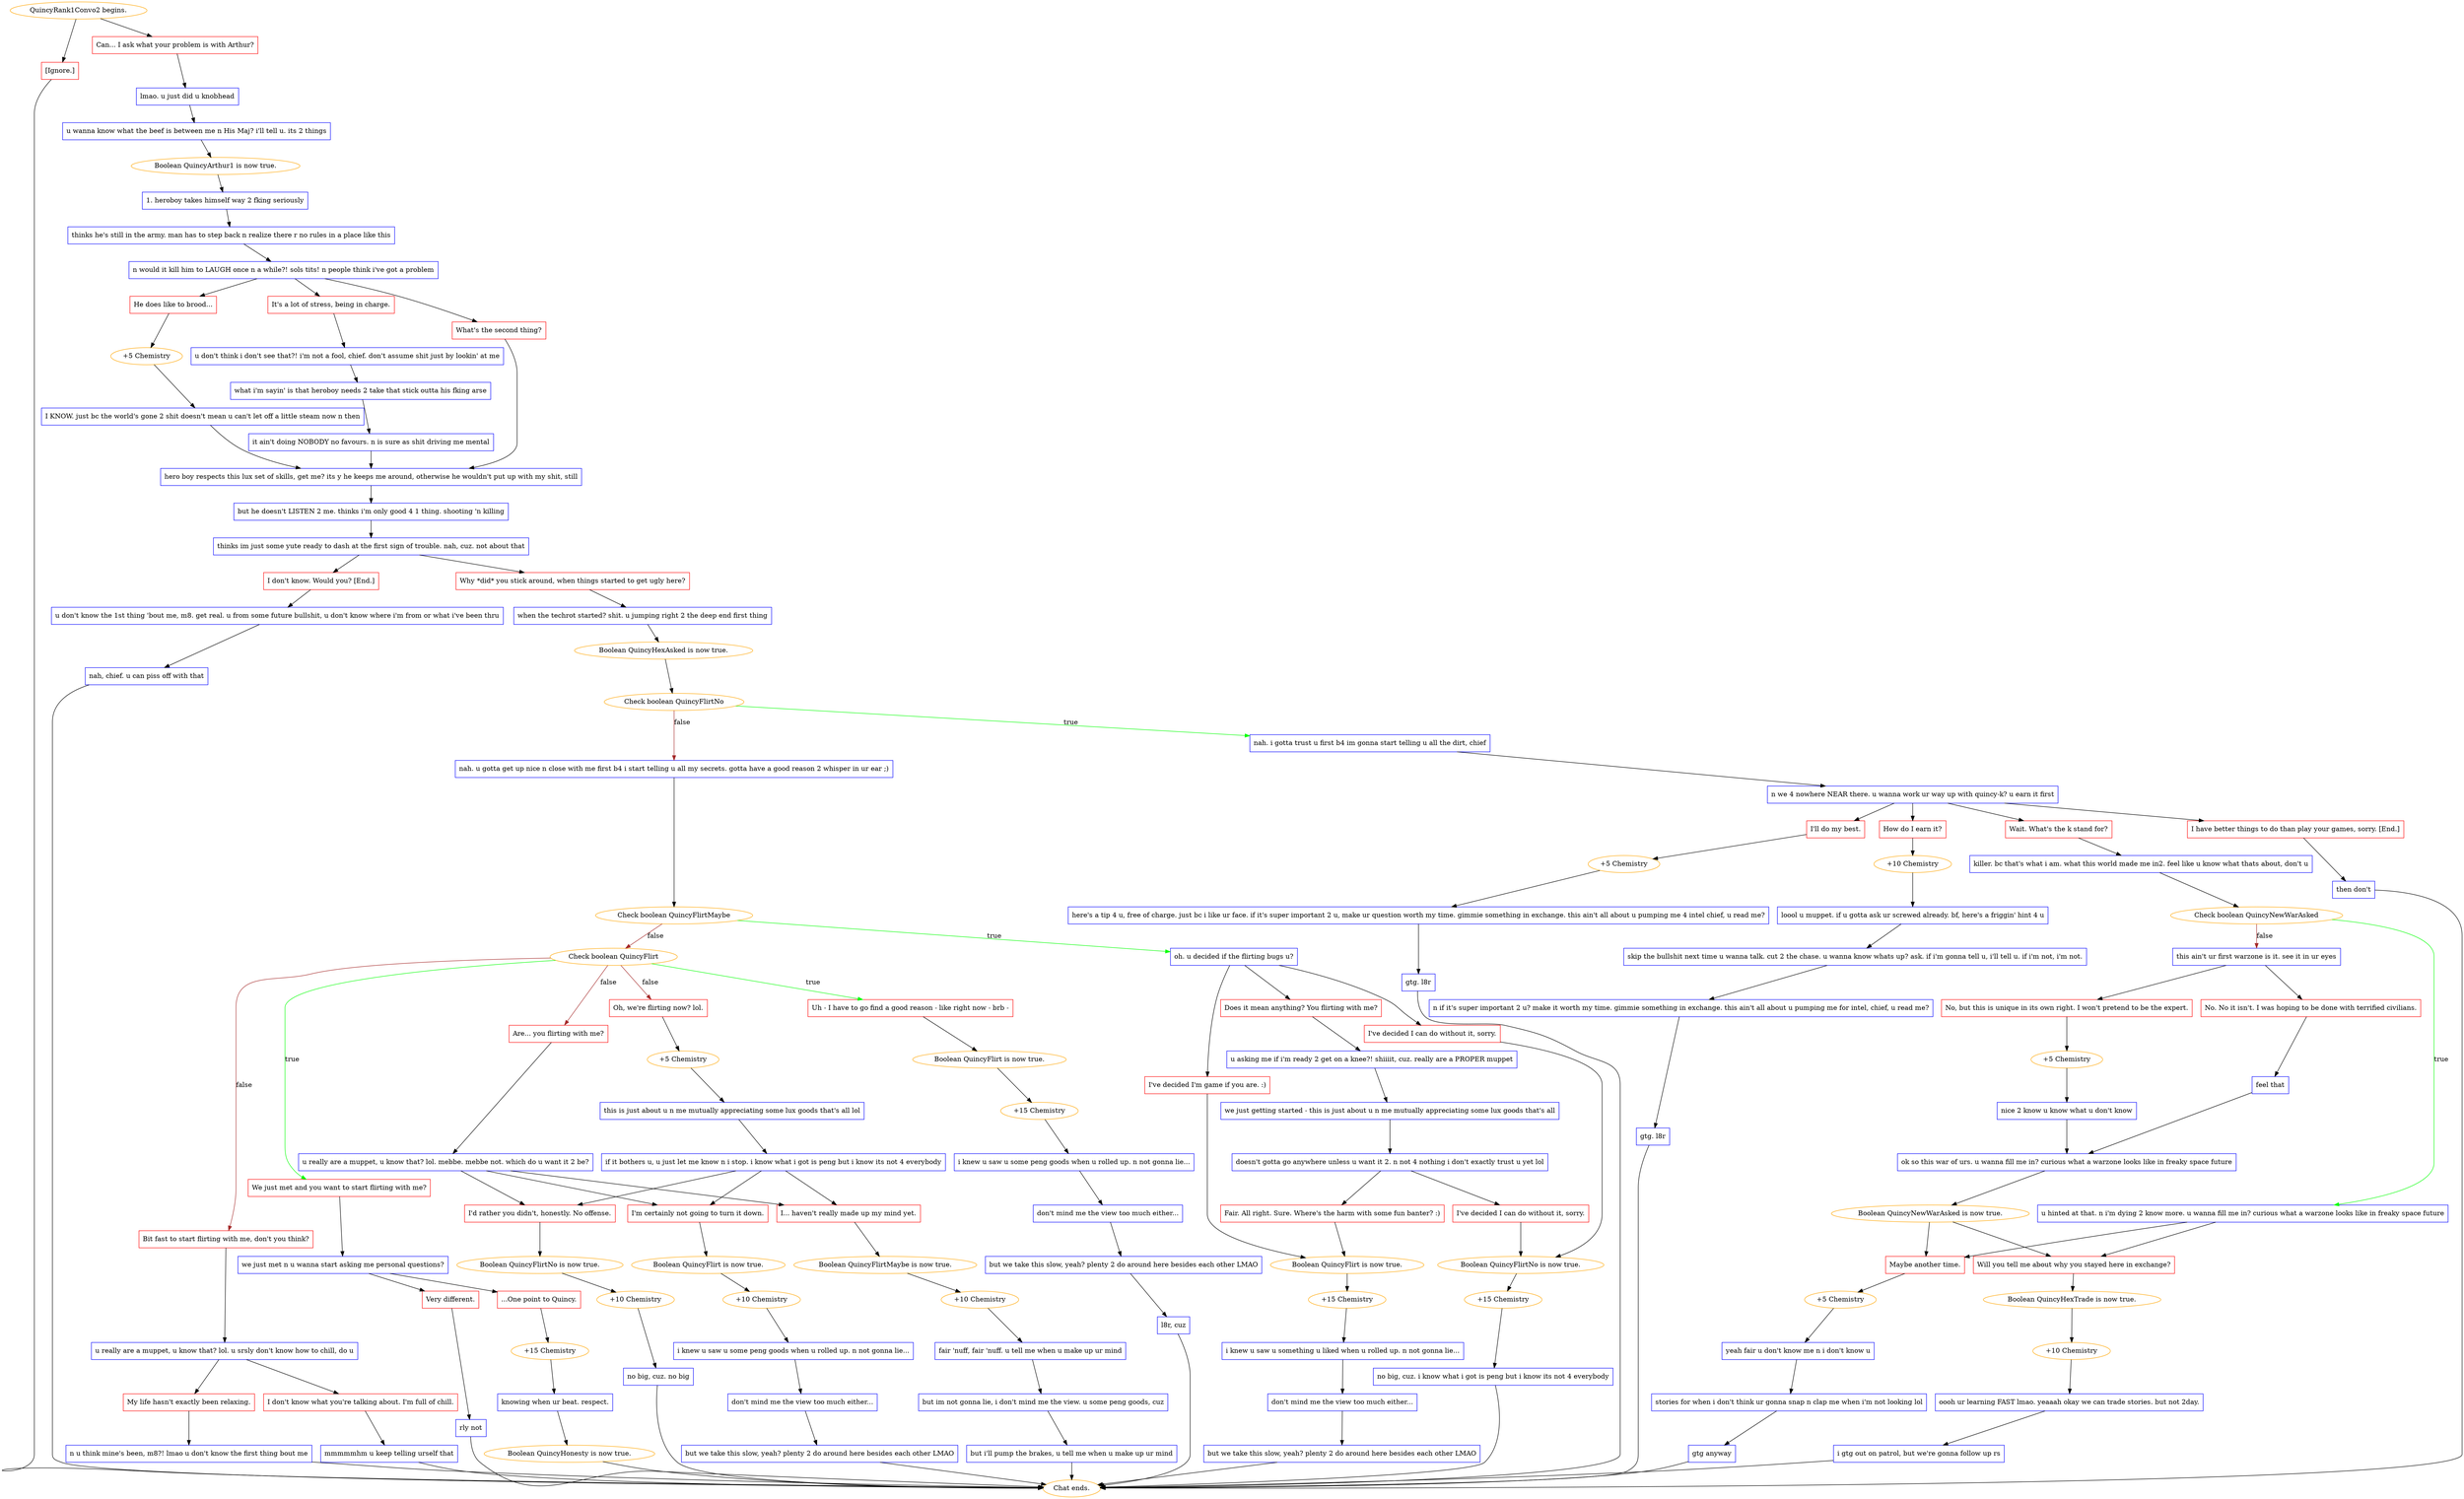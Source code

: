 digraph {
	"QuincyRank1Convo2 begins." [color=orange];
		"QuincyRank1Convo2 begins." -> 134;
		"QuincyRank1Convo2 begins." -> 135;
	134 [label="Can... I ask what your problem is with Arthur?",shape=box,color=red];
		134 -> 137;
	135 [label="[Ignore.]",shape=box,color=red];
		135 -> "Chat ends.";
	137 [label="lmao. u just did u knobhead",shape=box,color=blue];
		137 -> 138;
	"Chat ends." [color=orange];
	138 [label="u wanna know what the beef is between me n His Maj? i'll tell u. its 2 things",shape=box,color=blue];
		138 -> 139;
	139 [label="Boolean QuincyArthur1 is now true.",color=orange];
		139 -> 140;
	140 [label="1. heroboy takes himself way 2 fking seriously",shape=box,color=blue];
		140 -> 141;
	141 [label="thinks he's still in the army. man has to step back n realize there r no rules in a place like this",shape=box,color=blue];
		141 -> 142;
	142 [label="n would it kill him to LAUGH once n a while?! sols tits! n people think i've got a problem",shape=box,color=blue];
		142 -> 143;
		142 -> 144;
		142 -> 145;
	143 [label="It's a lot of stress, being in charge.",shape=box,color=red];
		143 -> 146;
	144 [label="He does like to brood...",shape=box,color=red];
		144 -> 149;
	145 [label="What's the second thing?",shape=box,color=red];
		145 -> 148;
	146 [label="u don't think i don't see that?! i'm not a fool, chief. don't assume shit just by lookin' at me",shape=box,color=blue];
		146 -> 150;
	149 [label="+5 Chemistry",color=orange];
		149 -> 147;
	148 [label="hero boy respects this lux set of skills, get me? its y he keeps me around, otherwise he wouldn't put up with my shit, still",shape=box,color=blue];
		148 -> 153;
	150 [label="what i'm sayin' is that heroboy needs 2 take that stick outta his fking arse",shape=box,color=blue];
		150 -> 151;
	147 [label="I KNOW. just bc the world's gone 2 shit doesn't mean u can't let off a little steam now n then",shape=box,color=blue];
		147 -> 148;
	153 [label="but he doesn't LISTEN 2 me. thinks i'm only good 4 1 thing. shooting 'n killing",shape=box,color=blue];
		153 -> 154;
	151 [label="it ain't doing NOBODY no favours. n is sure as shit driving me mental",shape=box,color=blue];
		151 -> 148;
	154 [label="thinks im just some yute ready to dash at the first sign of trouble. nah, cuz. not about that",shape=box,color=blue];
		154 -> 155;
		154 -> 156;
	155 [label="Why *did* you stick around, when things started to get ugly here?",shape=box,color=red];
		155 -> 158;
	156 [label="I don't know. Would you? [End.]",shape=box,color=red];
		156 -> 157;
	158 [label="when the techrot started? shit. u jumping right 2 the deep end first thing",shape=box,color=blue];
		158 -> 160;
	157 [label="u don't know the 1st thing 'bout me, m8. get real. u from some future bullshit, u don't know where i'm from or what i've been thru",shape=box,color=blue];
		157 -> 159;
	160 [label="Boolean QuincyHexAsked is now true.",color=orange];
		160 -> 162;
	159 [label="nah, chief. u can piss off with that",shape=box,color=blue];
		159 -> "Chat ends.";
	162 [label="Check boolean QuincyFlirtNo",color=orange];
		162 -> 164 [label=true,color=green];
		162 -> 166 [label=false,color=brown];
	"Chat ends." [color=orange];
	164 [label="nah. i gotta trust u first b4 im gonna start telling u all the dirt, chief",shape=box,color=blue];
		164 -> 165;
	166 [label="nah. u gotta get up nice n close with me first b4 i start telling u all my secrets. gotta have a good reason 2 whisper in ur ear ;)",shape=box,color=blue];
		166 -> 167;
	165 [label="n we 4 nowhere NEAR there. u wanna work ur way up with quincy-k? u earn it first",shape=box,color=blue];
		165 -> 239;
		165 -> 240;
		165 -> 241;
		165 -> 242;
	167 [label="Check boolean QuincyFlirtMaybe",color=orange];
		167 -> 169 [label=true,color=green];
		167 -> 172 [label=false,color=brown];
	239 [label="I'll do my best.",shape=box,color=red];
		239 -> 247;
	240 [label="How do I earn it?",shape=box,color=red];
		240 -> 253;
	241 [label="Wait. What's the k stand for?",shape=box,color=red];
		241 -> 244;
	242 [label="I have better things to do than play your games, sorry. [End.]",shape=box,color=red];
		242 -> 245;
	169 [label="oh. u decided if the flirting bugs u?",shape=box,color=blue];
		169 -> 163;
		169 -> 168;
		169 -> 170;
	172 [label="Check boolean QuincyFlirt",color=orange];
		172 -> 173 [label=true,color=green];
		172 -> 174 [label=true,color=green];
		172 -> 175 [label=false,color=brown];
		172 -> 176 [label=false,color=brown];
		172 -> 177 [label=false,color=brown];
	247 [label="+5 Chemistry",color=orange];
		247 -> 226;
	253 [label="+10 Chemistry",color=orange];
		253 -> 243;
	244 [label="killer. bc that's what i am. what this world made me in2. feel like u know what thats about, don't u",shape=box,color=blue];
		244 -> 248;
	245 [label="then don't",shape=box,color=blue];
		245 -> "Chat ends.";
	163 [label="Does it mean anything? You flirting with me?",shape=box,color=red];
		163 -> 171;
	168 [label="I've decided I'm game if you are. :)",shape=box,color=red];
		168 -> 229;
	170 [label="I've decided I can do without it, sorry.",shape=box,color=red];
		170 -> 230;
	173 [label="Uh - I have to go find a good reason - like right now - brb -",shape=box,color=red];
		173 -> 185;
	174 [label="We just met and you want to start flirting with me?",shape=box,color=red];
		174 -> 183;
	175 [label="Bit fast to start flirting with me, don't you think?",shape=box,color=red];
		175 -> 178;
	176 [label="Are... you flirting with me?",shape=box,color=red];
		176 -> 179;
	177 [label="Oh, we're flirting now? lol.",shape=box,color=red];
		177 -> 181;
	226 [label="here's a tip 4 u, free of charge. just bc i like ur face. if it's super important 2 u, make ur question worth my time. gimmie something in exchange. this ain't all about u pumping me 4 intel chief, u read me?",shape=box,color=blue];
		226 -> 250;
	243 [label="loool u muppet. if u gotta ask ur screwed already. bf, here's a friggin' hint 4 u",shape=box,color=blue];
		243 -> 249;
	248 [label="Check boolean QuincyNewWarAsked",color=orange];
		248 -> 254 [label=true,color=green];
		248 -> 255 [label=false,color=brown];
	"Chat ends." [color=orange];
	171 [label="u asking me if i'm ready 2 get on a knee?! shiiiit, cuz. really are a PROPER muppet",shape=box,color=blue];
		171 -> 224;
	229 [label="Boolean QuincyFlirt is now true.",color=orange];
		229 -> 238;
	230 [label="Boolean QuincyFlirtNo is now true.",color=orange];
		230 -> 235;
	185 [label="Boolean QuincyFlirt is now true.",color=orange];
		185 -> 184;
	183 [label="we just met n u wanna start asking me personal questions?",shape=box,color=blue];
		183 -> 191;
		183 -> 192;
	178 [label="u really are a muppet, u know that? lol. u srsly don't know how to chill, do u",shape=box,color=blue];
		178 -> 199;
		178 -> 200;
	179 [label="u really are a muppet, u know that? lol. mebbe. mebbe not. which do u want it 2 be?",shape=box,color=blue];
		179 -> 205;
		179 -> 206;
		179 -> 207;
	181 [label="+5 Chemistry",color=orange];
		181 -> 180;
	250 [label="gtg. l8r",shape=box,color=blue];
		250 -> "Chat ends.";
	249 [label="skip the bullshit next time u wanna talk. cut 2 the chase. u wanna know whats up? ask. if i'm gonna tell u, i'll tell u. if i'm not, i'm not.",shape=box,color=blue];
		249 -> 252;
	254 [label="u hinted at that. n i'm dying 2 know more. u wanna fill me in? curious what a warzone looks like in freaky space future",shape=box,color=blue];
		254 -> 265;
		254 -> 266;
	255 [label="this ain't ur first warzone is it. see it in ur eyes",shape=box,color=blue];
		255 -> 258;
		255 -> 259;
	224 [label="we just getting started - this is just about u n me mutually appreciating some lux goods that's all",shape=box,color=blue];
		224 -> 225;
	238 [label="+15 Chemistry",color=orange];
		238 -> 232;
	235 [label="+15 Chemistry",color=orange];
		235 -> 231;
	184 [label="+15 Chemistry",color=orange];
		184 -> 186;
	191 [label="...One point to Quincy.",shape=box,color=red];
		191 -> 194;
	192 [label="Very different.",shape=box,color=red];
		192 -> 197;
	199 [label="My life hasn't exactly been relaxing.",shape=box,color=red];
		199 -> 201;
	200 [label="I don't know what you're talking about. I'm full of chill.",shape=box,color=red];
		200 -> 202;
	205 [label="I'm certainly not going to turn it down.",shape=box,color=red];
		205 -> 208;
	206 [label="I... haven't really made up my mind yet.",shape=box,color=red];
		206 -> 209;
	207 [label="I'd rather you didn't, honestly. No offense.",shape=box,color=red];
		207 -> 210;
	180 [label="this is just about u n me mutually appreciating some lux goods that's all lol",shape=box,color=blue];
		180 -> 182;
	"Chat ends." [color=orange];
	252 [label="n if it's super important 2 u? make it worth my time. gimmie something in exchange. this ain't all about u pumping me for intel, chief, u read me?",shape=box,color=blue];
		252 -> 256;
	265 [label="Will you tell me about why you stayed here in exchange?",shape=box,color=red];
		265 -> 267;
	266 [label="Maybe another time.",shape=box,color=red];
		266 -> 274;
	258 [label="No. No it isn't. I was hoping to be done with terrified civilians.",shape=box,color=red];
		258 -> 261;
	259 [label="No, but this is unique in its own right. I won't pretend to be the expert.",shape=box,color=red];
		259 -> 262;
	225 [label="doesn't gotta go anywhere unless u want it 2. n not 4 nothing i don't exactly trust u yet lol",shape=box,color=blue];
		225 -> 227;
		225 -> 228;
	232 [label="i knew u saw u something u liked when u rolled up. n not gonna lie...",shape=box,color=blue];
		232 -> 233;
	231 [label="no big, cuz. i know what i got is peng but i know its not 4 everybody",shape=box,color=blue];
		231 -> "Chat ends.";
	186 [label="i knew u saw u some peng goods when u rolled up. n not gonna lie...",shape=box,color=blue];
		186 -> 187;
	194 [label="+15 Chemistry",color=orange];
		194 -> 193;
	197 [label="rly not",shape=box,color=blue];
		197 -> "Chat ends.";
	201 [label="n u think mine's been, m8?! lmao u don't know the first thing bout me",shape=box,color=blue];
		201 -> "Chat ends.";
	202 [label="mmmmmhm u keep telling urself that",shape=box,color=blue];
		202 -> "Chat ends.";
	208 [label="Boolean QuincyFlirt is now true.",color=orange];
		208 -> 220;
	209 [label="Boolean QuincyFlirtMaybe is now true.",color=orange];
		209 -> 221;
	210 [label="Boolean QuincyFlirtNo is now true.",color=orange];
		210 -> 212;
	182 [label="if it bothers u, u just let me know n i stop. i know what i got is peng but i know its not 4 everybody",shape=box,color=blue];
		182 -> 205;
		182 -> 206;
		182 -> 207;
	256 [label="gtg. l8r",shape=box,color=blue];
		256 -> "Chat ends.";
	267 [label="Boolean QuincyHexTrade is now true.",color=orange];
		267 -> 273;
	274 [label="+5 Chemistry",color=orange];
		274 -> 268;
	261 [label="feel that",shape=box,color=blue];
		261 -> 263;
	262 [label="+5 Chemistry",color=orange];
		262 -> 260;
	227 [label="Fair. All right. Sure. Where's the harm with some fun banter? :)",shape=box,color=red];
		227 -> 229;
	228 [label="I've decided I can do without it, sorry.",shape=box,color=red];
		228 -> 230;
	233 [label="don't mind me the view too much either...",shape=box,color=blue];
		233 -> 234;
	"Chat ends." [color=orange];
	187 [label="don't mind me the view too much either...",shape=box,color=blue];
		187 -> 188;
	193 [label="knowing when ur beat. respect.",shape=box,color=blue];
		193 -> 195;
	"Chat ends." [color=orange];
	"Chat ends." [color=orange];
	"Chat ends." [color=orange];
	220 [label="+10 Chemistry",color=orange];
		220 -> 217;
	221 [label="+10 Chemistry",color=orange];
		221 -> 214;
	212 [label="+10 Chemistry",color=orange];
		212 -> 211;
	"Chat ends." [color=orange];
	273 [label="+10 Chemistry",color=orange];
		273 -> 270;
	268 [label="yeah fair u don't know me n i don't know u",shape=box,color=blue];
		268 -> 269;
	263 [label="ok so this war of urs. u wanna fill me in? curious what a warzone looks like in freaky space future",shape=box,color=blue];
		263 -> 264;
	260 [label="nice 2 know u know what u don't know",shape=box,color=blue];
		260 -> 263;
	234 [label="but we take this slow, yeah? plenty 2 do around here besides each other LMAO",shape=box,color=blue];
		234 -> "Chat ends.";
	188 [label="but we take this slow, yeah? plenty 2 do around here besides each other LMAO",shape=box,color=blue];
		188 -> 189;
	195 [label="Boolean QuincyHonesty is now true.",color=orange];
		195 -> "Chat ends.";
	217 [label="i knew u saw u some peng goods when u rolled up. n not gonna lie...",shape=box,color=blue];
		217 -> 218;
	214 [label="fair 'nuff, fair 'nuff. u tell me when u make up ur mind",shape=box,color=blue];
		214 -> 215;
	211 [label="no big, cuz. no big",shape=box,color=blue];
		211 -> "Chat ends.";
	270 [label="oooh ur learning FAST lmao. yeaaah okay we can trade stories. but not 2day.",shape=box,color=blue];
		270 -> 271;
	269 [label="stories for when i don't think ur gonna snap n clap me when i'm not looking lol",shape=box,color=blue];
		269 -> 272;
	264 [label="Boolean QuincyNewWarAsked is now true.",color=orange];
		264 -> 265;
		264 -> 266;
	"Chat ends." [color=orange];
	189 [label="l8r, cuz",shape=box,color=blue];
		189 -> "Chat ends.";
	"Chat ends." [color=orange];
	218 [label="don't mind me the view too much either...",shape=box,color=blue];
		218 -> 219;
	215 [label="but im not gonna lie, i don't mind me the view. u some peng goods, cuz",shape=box,color=blue];
		215 -> 216;
	"Chat ends." [color=orange];
	271 [label="i gtg out on patrol, but we're gonna follow up rs",shape=box,color=blue];
		271 -> "Chat ends.";
	272 [label="gtg anyway",shape=box,color=blue];
		272 -> "Chat ends.";
	"Chat ends." [color=orange];
	219 [label="but we take this slow, yeah? plenty 2 do around here besides each other LMAO",shape=box,color=blue];
		219 -> "Chat ends.";
	216 [label="but i'll pump the brakes, u tell me when u make up ur mind",shape=box,color=blue];
		216 -> "Chat ends.";
	"Chat ends." [color=orange];
	"Chat ends." [color=orange];
	"Chat ends." [color=orange];
	"Chat ends." [color=orange];
}